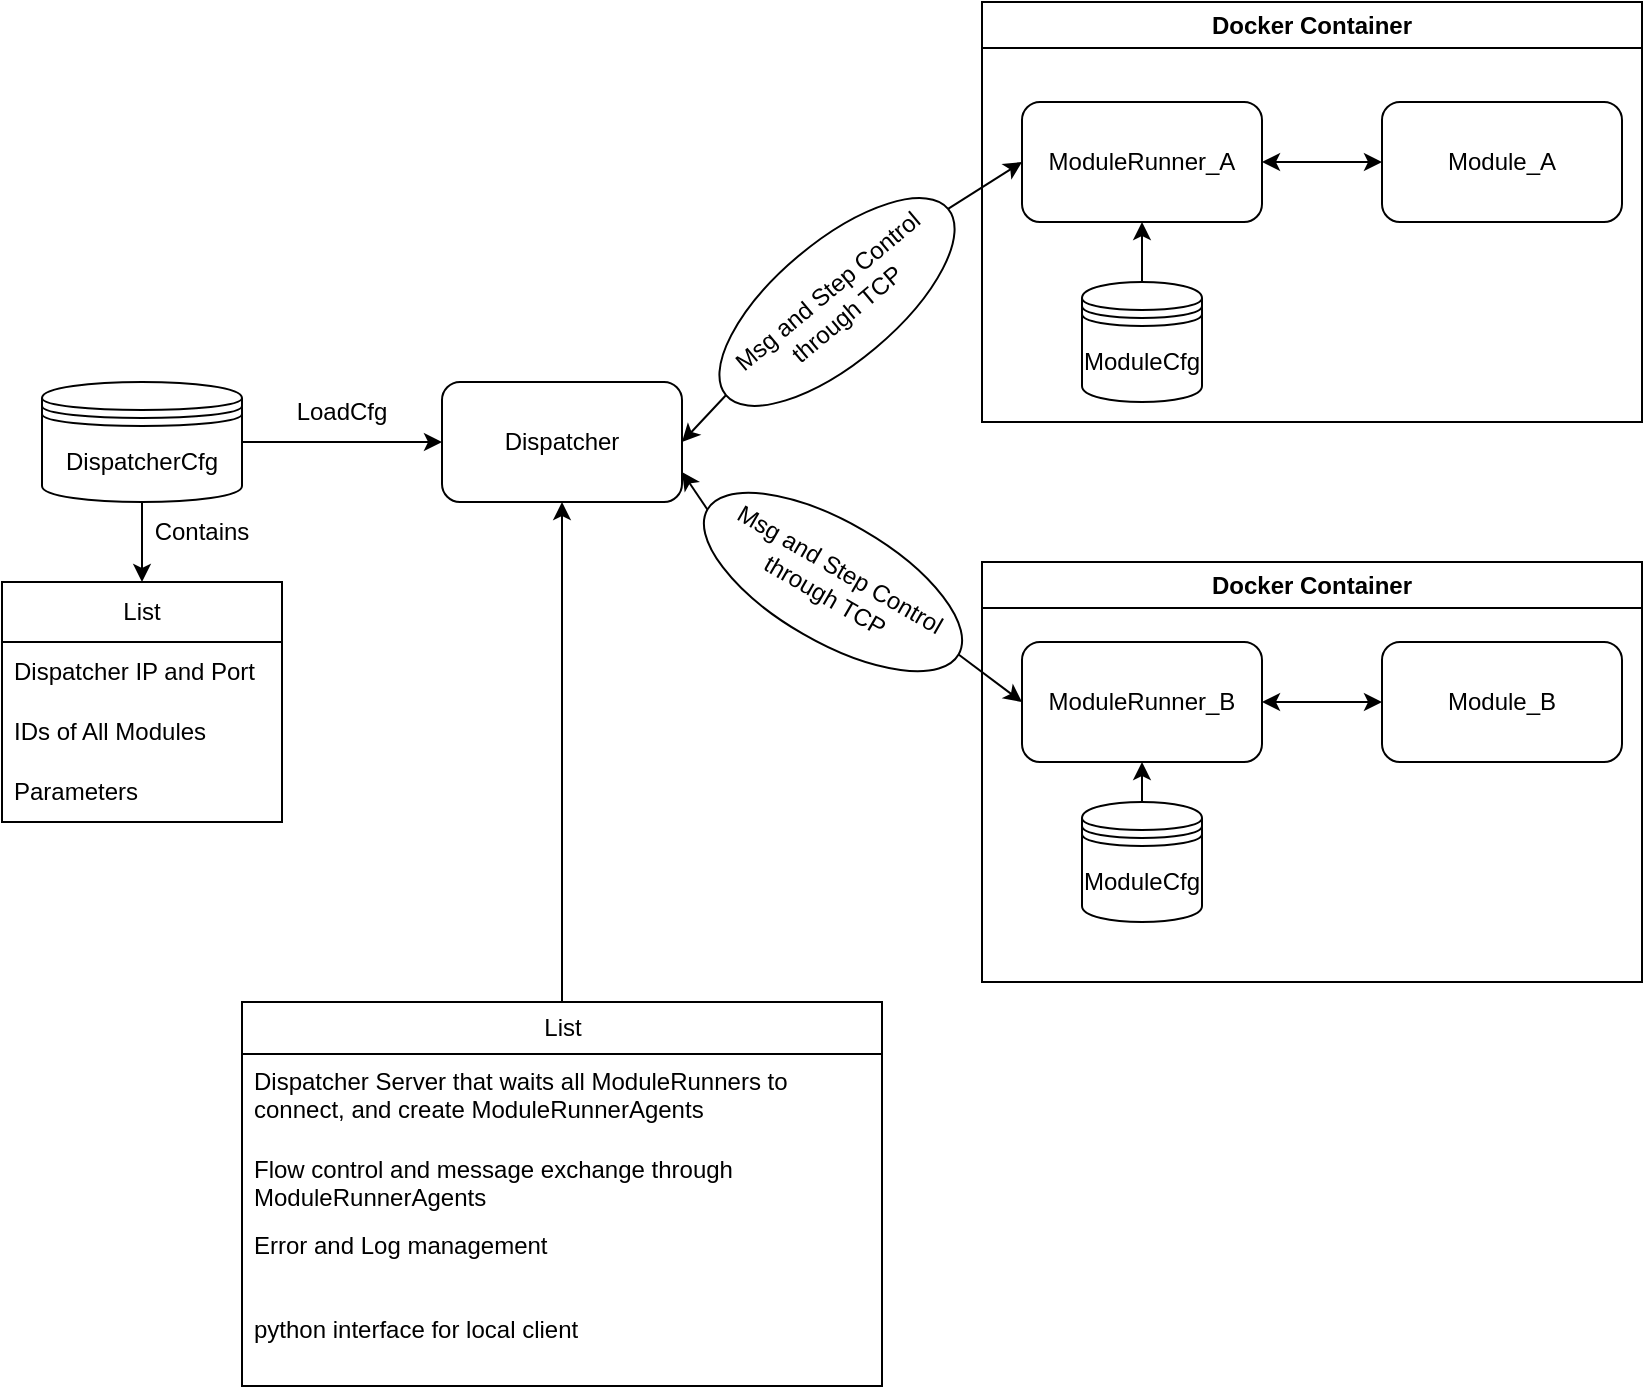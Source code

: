 <mxfile>
    <diagram id="O1131yH8RvmXG5QK26mS" name="Page-1">
        <mxGraphModel dx="959" dy="596" grid="1" gridSize="10" guides="1" tooltips="1" connect="1" arrows="1" fold="1" page="1" pageScale="1" pageWidth="850" pageHeight="1100" math="0" shadow="0">
            <root>
                <mxCell id="0"/>
                <mxCell id="1" parent="0"/>
                <mxCell id="2" value="DispatcherCfg" style="shape=datastore;whiteSpace=wrap;html=1;" parent="1" vertex="1">
                    <mxGeometry x="30" y="230" width="100" height="60" as="geometry"/>
                </mxCell>
                <mxCell id="4" value="Dispatcher" style="rounded=1;whiteSpace=wrap;html=1;" parent="1" vertex="1">
                    <mxGeometry x="230" y="230" width="120" height="60" as="geometry"/>
                </mxCell>
                <mxCell id="5" value="" style="endArrow=classic;html=1;exitX=1;exitY=0.5;exitDx=0;exitDy=0;" parent="1" source="2" target="4" edge="1">
                    <mxGeometry width="50" height="50" relative="1" as="geometry">
                        <mxPoint x="250" y="400" as="sourcePoint"/>
                        <mxPoint x="300" y="350" as="targetPoint"/>
                    </mxGeometry>
                </mxCell>
                <mxCell id="8" value="LoadCfg" style="text;html=1;strokeColor=none;fillColor=none;align=center;verticalAlign=middle;whiteSpace=wrap;rounded=0;" parent="1" vertex="1">
                    <mxGeometry x="150" y="230" width="60" height="30" as="geometry"/>
                </mxCell>
                <mxCell id="9" value="ModuleRunner_A" style="rounded=1;whiteSpace=wrap;html=1;" parent="1" vertex="1">
                    <mxGeometry x="520" y="90" width="120" height="60" as="geometry"/>
                </mxCell>
                <mxCell id="15" value="List" style="swimlane;fontStyle=0;childLayout=stackLayout;horizontal=1;startSize=30;horizontalStack=0;resizeParent=1;resizeParentMax=0;resizeLast=0;collapsible=1;marginBottom=0;whiteSpace=wrap;html=1;" parent="1" vertex="1">
                    <mxGeometry x="10" y="330" width="140" height="120" as="geometry"/>
                </mxCell>
                <mxCell id="16" value="Dispatcher IP and Port" style="text;strokeColor=none;fillColor=none;align=left;verticalAlign=middle;spacingLeft=4;spacingRight=4;overflow=hidden;points=[[0,0.5],[1,0.5]];portConstraint=eastwest;rotatable=0;whiteSpace=wrap;html=1;" parent="15" vertex="1">
                    <mxGeometry y="30" width="140" height="30" as="geometry"/>
                </mxCell>
                <mxCell id="17" value="IDs of All Modules" style="text;strokeColor=none;fillColor=none;align=left;verticalAlign=middle;spacingLeft=4;spacingRight=4;overflow=hidden;points=[[0,0.5],[1,0.5]];portConstraint=eastwest;rotatable=0;whiteSpace=wrap;html=1;" parent="15" vertex="1">
                    <mxGeometry y="60" width="140" height="30" as="geometry"/>
                </mxCell>
                <mxCell id="18" value="Parameters" style="text;strokeColor=none;fillColor=none;align=left;verticalAlign=middle;spacingLeft=4;spacingRight=4;overflow=hidden;points=[[0,0.5],[1,0.5]];portConstraint=eastwest;rotatable=0;whiteSpace=wrap;html=1;" parent="15" vertex="1">
                    <mxGeometry y="90" width="140" height="30" as="geometry"/>
                </mxCell>
                <mxCell id="19" value="" style="endArrow=classic;html=1;exitX=0.5;exitY=1;exitDx=0;exitDy=0;" parent="1" source="2" target="15" edge="1">
                    <mxGeometry width="50" height="50" relative="1" as="geometry">
                        <mxPoint x="290" y="350" as="sourcePoint"/>
                        <mxPoint x="340" y="300" as="targetPoint"/>
                    </mxGeometry>
                </mxCell>
                <mxCell id="21" value="Contains" style="text;html=1;strokeColor=none;fillColor=none;align=center;verticalAlign=middle;whiteSpace=wrap;rounded=0;" parent="1" vertex="1">
                    <mxGeometry x="80" y="290" width="60" height="30" as="geometry"/>
                </mxCell>
                <mxCell id="24" value="Module_A" style="rounded=1;whiteSpace=wrap;html=1;" parent="1" vertex="1">
                    <mxGeometry x="700" y="90" width="120" height="60" as="geometry"/>
                </mxCell>
                <mxCell id="28" value="" style="endArrow=classic;startArrow=classic;html=1;entryX=0;entryY=0.5;entryDx=0;entryDy=0;exitX=1;exitY=0.5;exitDx=0;exitDy=0;" parent="1" source="9" target="24" edge="1">
                    <mxGeometry width="50" height="50" relative="1" as="geometry">
                        <mxPoint x="640" y="170" as="sourcePoint"/>
                        <mxPoint x="690" y="120" as="targetPoint"/>
                    </mxGeometry>
                </mxCell>
                <mxCell id="33" value="Docker Container" style="swimlane;whiteSpace=wrap;html=1;" parent="1" vertex="1">
                    <mxGeometry x="500" y="40" width="330" height="210" as="geometry"/>
                </mxCell>
                <mxCell id="35" value="ModuleCfg" style="shape=datastore;whiteSpace=wrap;html=1;" parent="33" vertex="1">
                    <mxGeometry x="50" y="140" width="60" height="60" as="geometry"/>
                </mxCell>
                <mxCell id="34" value="Docker Container" style="swimlane;whiteSpace=wrap;html=1;" parent="1" vertex="1">
                    <mxGeometry x="500" y="320" width="330" height="210" as="geometry"/>
                </mxCell>
                <mxCell id="10" value="ModuleRunner_B" style="rounded=1;whiteSpace=wrap;html=1;" parent="34" vertex="1">
                    <mxGeometry x="20" y="40" width="120" height="60" as="geometry"/>
                </mxCell>
                <mxCell id="25" value="Module_B" style="rounded=1;whiteSpace=wrap;html=1;" parent="34" vertex="1">
                    <mxGeometry x="200" y="40" width="120" height="60" as="geometry"/>
                </mxCell>
                <mxCell id="29" value="" style="endArrow=classic;startArrow=classic;html=1;entryX=0;entryY=0.5;entryDx=0;entryDy=0;exitX=1;exitY=0.5;exitDx=0;exitDy=0;" parent="34" source="10" target="25" edge="1">
                    <mxGeometry width="50" height="50" relative="1" as="geometry">
                        <mxPoint x="130" y="100" as="sourcePoint"/>
                        <mxPoint x="180" y="50" as="targetPoint"/>
                    </mxGeometry>
                </mxCell>
                <mxCell id="36" value="ModuleCfg" style="shape=datastore;whiteSpace=wrap;html=1;" parent="34" vertex="1">
                    <mxGeometry x="50" y="120" width="60" height="60" as="geometry"/>
                </mxCell>
                <mxCell id="37" value="" style="endArrow=classic;html=1;entryX=0.5;entryY=1;entryDx=0;entryDy=0;" parent="34" source="36" target="10" edge="1">
                    <mxGeometry width="50" height="50" relative="1" as="geometry">
                        <mxPoint x="60" y="30" as="sourcePoint"/>
                        <mxPoint x="110" y="-20" as="targetPoint"/>
                    </mxGeometry>
                </mxCell>
                <mxCell id="38" value="" style="endArrow=classic;html=1;" parent="1" edge="1">
                    <mxGeometry width="50" height="50" relative="1" as="geometry">
                        <mxPoint x="580" y="180" as="sourcePoint"/>
                        <mxPoint x="580" y="150" as="targetPoint"/>
                    </mxGeometry>
                </mxCell>
                <mxCell id="49" style="edgeStyle=none;html=1;exitX=1;exitY=0.5;exitDx=0;exitDy=0;entryX=0;entryY=0.5;entryDx=0;entryDy=0;" parent="1" source="43" target="9" edge="1">
                    <mxGeometry relative="1" as="geometry"/>
                </mxCell>
                <mxCell id="54" style="edgeStyle=none;html=1;exitX=0;exitY=0.5;exitDx=0;exitDy=0;entryX=1;entryY=0.5;entryDx=0;entryDy=0;" parent="1" source="43" target="4" edge="1">
                    <mxGeometry relative="1" as="geometry"/>
                </mxCell>
                <mxCell id="43" value="Msg and Step Control&lt;br&gt;through TCP" style="ellipse;whiteSpace=wrap;html=1;rotation=-40;" parent="1" vertex="1">
                    <mxGeometry x="355" y="160" width="145" height="60" as="geometry"/>
                </mxCell>
                <mxCell id="51" style="edgeStyle=none;html=1;exitX=0;exitY=0.5;exitDx=0;exitDy=0;entryX=1;entryY=0.75;entryDx=0;entryDy=0;" parent="1" source="46" target="4" edge="1">
                    <mxGeometry relative="1" as="geometry"/>
                </mxCell>
                <mxCell id="52" style="edgeStyle=none;html=1;exitX=1;exitY=0.5;exitDx=0;exitDy=0;entryX=0;entryY=0.5;entryDx=0;entryDy=0;" parent="1" source="46" target="10" edge="1">
                    <mxGeometry relative="1" as="geometry"/>
                </mxCell>
                <mxCell id="46" value="Msg and Step Control&lt;br&gt;through TCP" style="ellipse;whiteSpace=wrap;html=1;rotation=30;" parent="1" vertex="1">
                    <mxGeometry x="353" y="300" width="145" height="60" as="geometry"/>
                </mxCell>
                <mxCell id="55" value="List" style="swimlane;fontStyle=0;childLayout=stackLayout;horizontal=1;startSize=26;fillColor=none;horizontalStack=0;resizeParent=1;resizeParentMax=0;resizeLast=0;collapsible=1;marginBottom=0;html=1;" vertex="1" parent="1">
                    <mxGeometry x="130" y="540" width="320" height="192" as="geometry"/>
                </mxCell>
                <mxCell id="56" value="Dispatcher Server that waits all ModuleRunners to connect, and create ModuleRunnerAgents" style="text;strokeColor=none;fillColor=none;align=left;verticalAlign=top;spacingLeft=4;spacingRight=4;overflow=hidden;rotatable=0;points=[[0,0.5],[1,0.5]];portConstraint=eastwest;whiteSpace=wrap;html=1;" vertex="1" parent="55">
                    <mxGeometry y="26" width="320" height="44" as="geometry"/>
                </mxCell>
                <mxCell id="57" value="Flow control and message exchange through ModuleRunnerAgents" style="text;strokeColor=none;fillColor=none;align=left;verticalAlign=top;spacingLeft=4;spacingRight=4;overflow=hidden;rotatable=0;points=[[0,0.5],[1,0.5]];portConstraint=eastwest;whiteSpace=wrap;html=1;" vertex="1" parent="55">
                    <mxGeometry y="70" width="320" height="38" as="geometry"/>
                </mxCell>
                <mxCell id="58" value="Error and Log management" style="text;strokeColor=none;fillColor=none;align=left;verticalAlign=top;spacingLeft=4;spacingRight=4;overflow=hidden;rotatable=0;points=[[0,0.5],[1,0.5]];portConstraint=eastwest;whiteSpace=wrap;html=1;" vertex="1" parent="55">
                    <mxGeometry y="108" width="320" height="42" as="geometry"/>
                </mxCell>
                <mxCell id="60" value="python interface for local client" style="text;strokeColor=none;fillColor=none;align=left;verticalAlign=top;spacingLeft=4;spacingRight=4;overflow=hidden;rotatable=0;points=[[0,0.5],[1,0.5]];portConstraint=eastwest;whiteSpace=wrap;html=1;" vertex="1" parent="55">
                    <mxGeometry y="150" width="320" height="42" as="geometry"/>
                </mxCell>
                <mxCell id="61" value="" style="endArrow=classic;html=1;entryX=0.5;entryY=1;entryDx=0;entryDy=0;" edge="1" parent="1" source="55" target="4">
                    <mxGeometry width="50" height="50" relative="1" as="geometry">
                        <mxPoint x="460" y="530" as="sourcePoint"/>
                        <mxPoint x="510" y="480" as="targetPoint"/>
                    </mxGeometry>
                </mxCell>
            </root>
        </mxGraphModel>
    </diagram>
</mxfile>